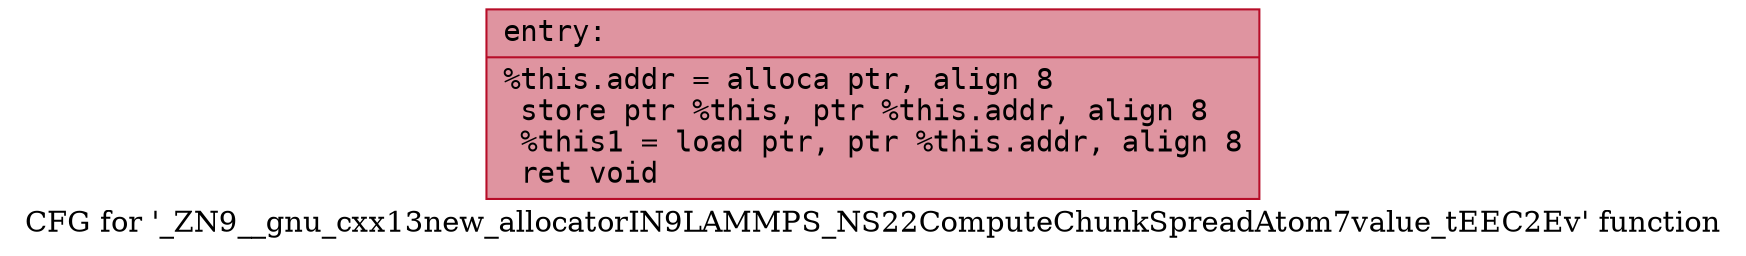 digraph "CFG for '_ZN9__gnu_cxx13new_allocatorIN9LAMMPS_NS22ComputeChunkSpreadAtom7value_tEEC2Ev' function" {
	label="CFG for '_ZN9__gnu_cxx13new_allocatorIN9LAMMPS_NS22ComputeChunkSpreadAtom7value_tEEC2Ev' function";

	Node0x55a896475f00 [shape=record,color="#b70d28ff", style=filled, fillcolor="#b70d2870" fontname="Courier",label="{entry:\l|  %this.addr = alloca ptr, align 8\l  store ptr %this, ptr %this.addr, align 8\l  %this1 = load ptr, ptr %this.addr, align 8\l  ret void\l}"];
}
